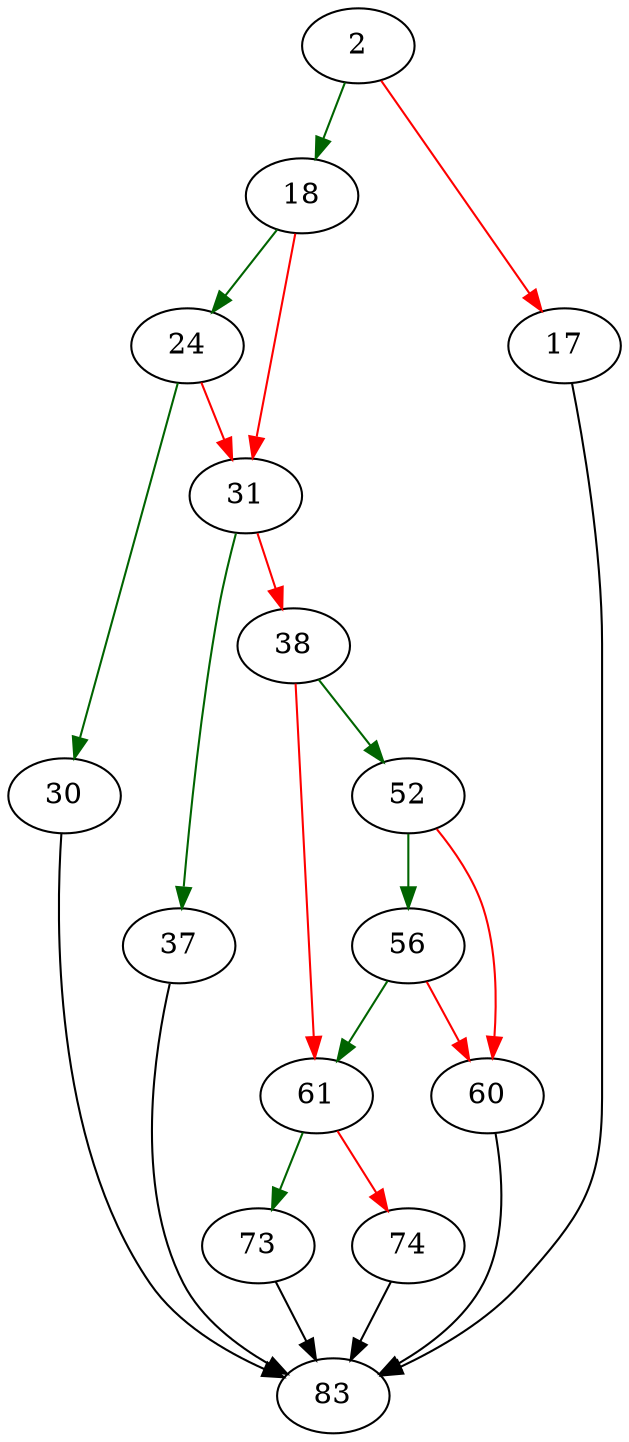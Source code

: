 strict digraph "termIsEquivalence" {
	// Node definitions.
	2 [entry=true];
	18;
	17;
	83;
	24;
	31;
	30;
	37;
	38;
	52;
	61;
	56;
	60;
	73;
	74;

	// Edge definitions.
	2 -> 18 [
		color=darkgreen
		cond=true
	];
	2 -> 17 [
		color=red
		cond=false
	];
	18 -> 24 [
		color=darkgreen
		cond=true
	];
	18 -> 31 [
		color=red
		cond=false
	];
	17 -> 83;
	24 -> 31 [
		color=red
		cond=false
	];
	24 -> 30 [
		color=darkgreen
		cond=true
	];
	31 -> 37 [
		color=darkgreen
		cond=true
	];
	31 -> 38 [
		color=red
		cond=false
	];
	30 -> 83;
	37 -> 83;
	38 -> 52 [
		color=darkgreen
		cond=true
	];
	38 -> 61 [
		color=red
		cond=false
	];
	52 -> 56 [
		color=darkgreen
		cond=true
	];
	52 -> 60 [
		color=red
		cond=false
	];
	61 -> 73 [
		color=darkgreen
		cond=true
	];
	61 -> 74 [
		color=red
		cond=false
	];
	56 -> 61 [
		color=darkgreen
		cond=true
	];
	56 -> 60 [
		color=red
		cond=false
	];
	60 -> 83;
	73 -> 83;
	74 -> 83;
}